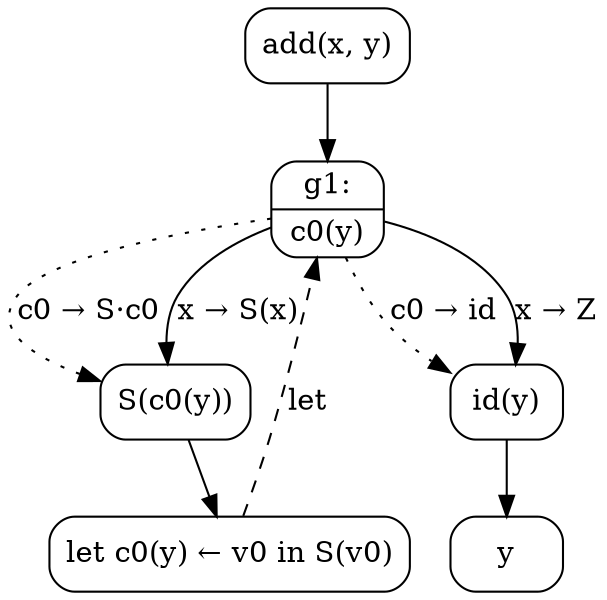 digraph {
  node [shape=box, style=rounded];

  C0 [label="add(x, y)"];
  G1 [shape=record, label="{g1:|c0(y)}"];
  C0 -> G1;
  C1 [label="S(c0(y))"];
  G1 -> C1 [label="x → S(x)"];
  G1 -> C1 [label="c0 → S·c0", style=dotted];
  C2 [label="id(y)"];
  G1 -> C2 [label="x → Z"];
  G1 -> C2 [label="c0 → id", style=dotted];
  L1 [label="let c0(y) ← v0 in S(v0)"];
  C1 -> L1;
  L1 -> G1 [label="let", style=dashed];
  C3 [label="y"];
  C2 -> C3;
}
